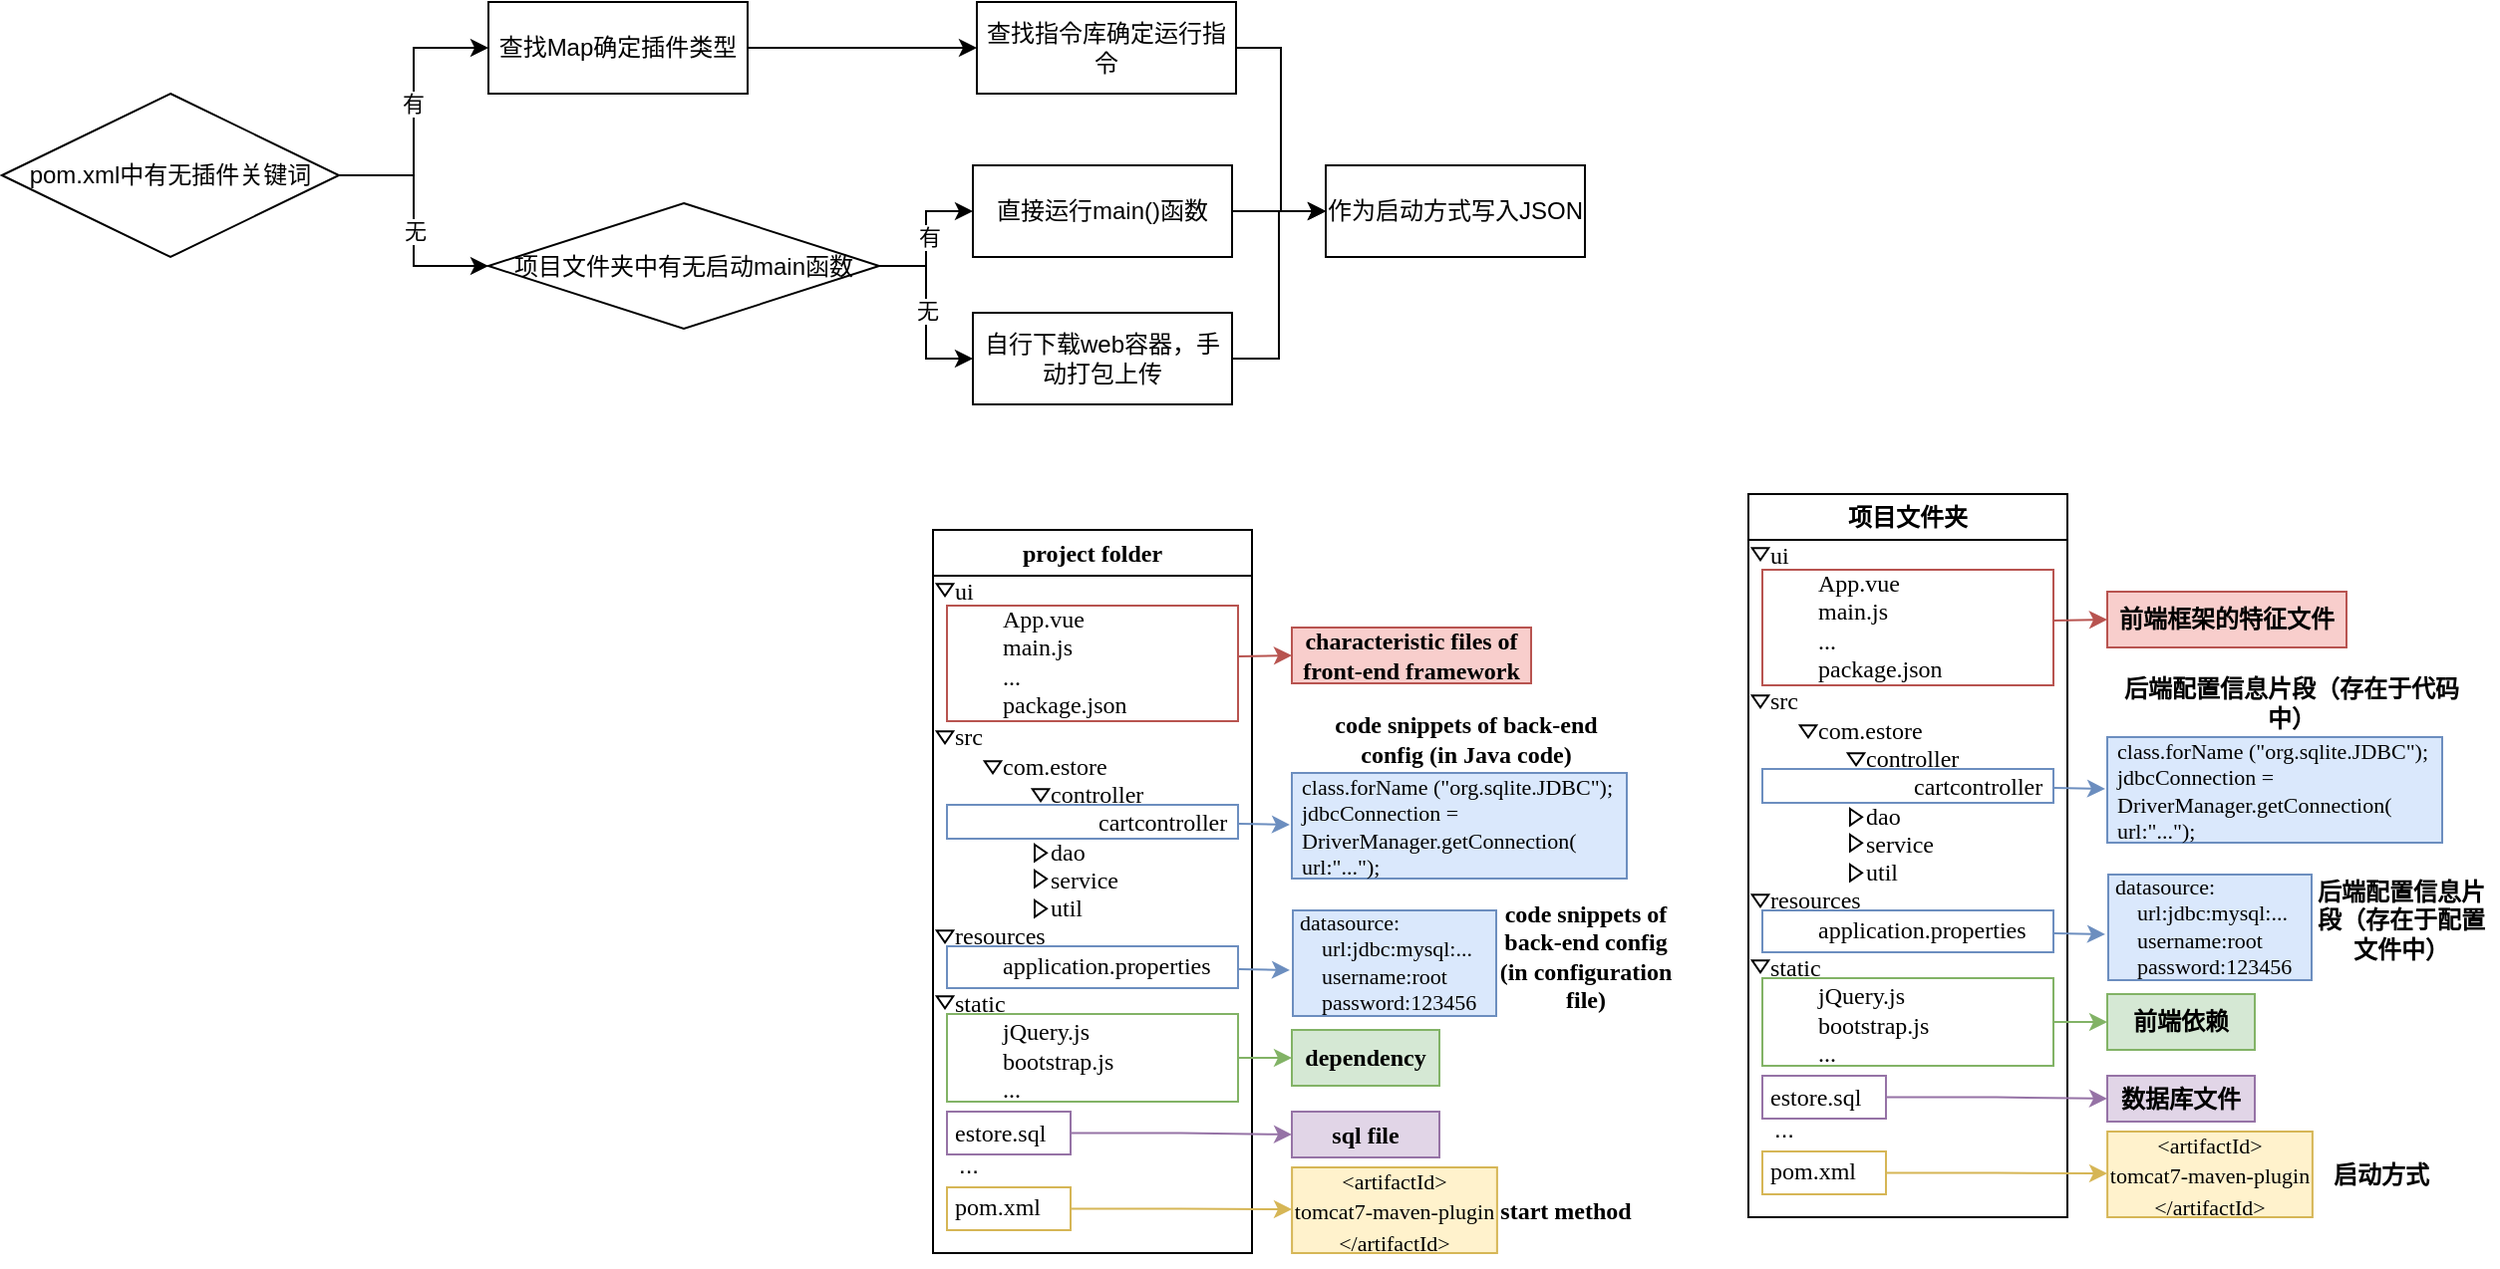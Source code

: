 <mxfile version="26.1.0">
  <diagram name="第 1 页" id="ws-1xwIyOariTcWcIGrg">
    <mxGraphModel dx="946" dy="601" grid="0" gridSize="10" guides="1" tooltips="1" connect="1" arrows="1" fold="1" page="1" pageScale="1" pageWidth="1169" pageHeight="827" math="0" shadow="0">
      <root>
        <mxCell id="0" />
        <mxCell id="1" parent="0" />
        <mxCell id="hwFdZeZFJDHMBbYX0UYp-23" value="project folder" style="swimlane;whiteSpace=wrap;html=1;fontFamily=Times New Roman;movable=1;resizable=1;rotatable=1;deletable=1;editable=1;locked=0;connectable=1;" parent="1" vertex="1">
          <mxGeometry x="535" y="367" width="160" height="363" as="geometry">
            <mxRectangle x="363" y="243" width="100" height="26" as="alternateBounds" />
          </mxGeometry>
        </mxCell>
        <mxCell id="hwFdZeZFJDHMBbYX0UYp-46" value="" style="rounded=0;whiteSpace=wrap;html=1;fillColor=none;fontFamily=Times New Roman;strokeColor=#9673a6;" parent="hwFdZeZFJDHMBbYX0UYp-23" vertex="1">
          <mxGeometry x="7" y="292" width="62" height="21.5" as="geometry" />
        </mxCell>
        <mxCell id="hwFdZeZFJDHMBbYX0UYp-62" value="" style="rounded=0;whiteSpace=wrap;html=1;fillColor=none;fontFamily=Times New Roman;strokeColor=#82b366;" parent="hwFdZeZFJDHMBbYX0UYp-23" vertex="1">
          <mxGeometry x="7" y="243" width="146" height="44" as="geometry" />
        </mxCell>
        <mxCell id="hwFdZeZFJDHMBbYX0UYp-44" value="&lt;div&gt;&lt;br&gt;&lt;/div&gt;&lt;div&gt;&lt;br&gt;&lt;/div&gt;" style="rounded=0;whiteSpace=wrap;html=1;fillColor=none;fontFamily=Times New Roman;strokeColor=#b85450;" parent="hwFdZeZFJDHMBbYX0UYp-23" vertex="1">
          <mxGeometry x="7" y="38" width="146" height="58" as="geometry" />
        </mxCell>
        <mxCell id="hwFdZeZFJDHMBbYX0UYp-36" value="estore.sql" style="text;html=1;align=left;verticalAlign=middle;whiteSpace=wrap;rounded=0;fontFamily=Times New Roman;" parent="hwFdZeZFJDHMBbYX0UYp-23" vertex="1">
          <mxGeometry x="9" y="287.75" width="60" height="30" as="geometry" />
        </mxCell>
        <mxCell id="hwFdZeZFJDHMBbYX0UYp-26" value="resources&lt;div&gt;&lt;span style=&quot;white-space: pre;&quot;&gt;&#x9;&lt;/span&gt;&lt;span style=&quot;background-color: initial;&quot;&gt;application.properties&lt;/span&gt;&lt;br&gt;&lt;/div&gt;" style="text;html=1;align=left;verticalAlign=middle;whiteSpace=wrap;rounded=0;fontFamily=Times New Roman;" parent="hwFdZeZFJDHMBbYX0UYp-23" vertex="1">
          <mxGeometry x="9" y="196" width="144" height="30" as="geometry" />
        </mxCell>
        <mxCell id="hwFdZeZFJDHMBbYX0UYp-27" value="&lt;div&gt;ui&lt;/div&gt;&lt;span style=&quot;white-space: pre;&quot;&gt;&#x9;&lt;/span&gt;App.vue&lt;div&gt;&lt;span style=&quot;white-space: pre;&quot;&gt;&#x9;&lt;/span&gt;main.js&lt;/div&gt;&lt;div&gt;&lt;span style=&quot;white-space: pre;&quot;&gt;&#x9;&lt;/span&gt;...&lt;/div&gt;&lt;div&gt;&lt;span style=&quot;white-space: pre;&quot;&gt;&#x9;&lt;/span&gt;package.json&lt;/div&gt;" style="text;html=1;align=left;verticalAlign=middle;whiteSpace=wrap;rounded=0;fontFamily=Times New Roman;" parent="hwFdZeZFJDHMBbYX0UYp-23" vertex="1">
          <mxGeometry x="9" y="44" width="60" height="30" as="geometry" />
        </mxCell>
        <mxCell id="hwFdZeZFJDHMBbYX0UYp-30" value="&lt;div&gt;src&lt;/div&gt;&lt;span style=&quot;white-space: pre;&quot;&gt;&#x9;&lt;/span&gt;com.estore&lt;div&gt;&lt;span style=&quot;white-space: pre;&quot;&gt;&#x9;&lt;span style=&quot;white-space: pre;&quot;&gt;&#x9;&lt;/span&gt;&lt;/span&gt;&lt;span style=&quot;background-color: initial;&quot;&gt;controller&lt;/span&gt;&lt;/div&gt;&lt;div&gt;&lt;span style=&quot;background-color: initial;&quot;&gt;&lt;span style=&quot;white-space: pre;&quot;&gt;&#x9;&lt;/span&gt;&lt;span style=&quot;white-space: pre;&quot;&gt;&#x9;&lt;/span&gt;&lt;span style=&quot;white-space: pre;&quot;&gt;&#x9;&lt;/span&gt;cartcontroller&lt;br&gt;&lt;/span&gt;&lt;/div&gt;&lt;div&gt;&lt;span style=&quot;white-space: pre;&quot;&gt;&#x9;&lt;span style=&quot;white-space: pre;&quot;&gt;&#x9;&lt;/span&gt;&lt;/span&gt;dao&lt;/div&gt;&lt;div&gt;&lt;span style=&quot;white-space: pre;&quot;&gt;&#x9;&lt;span style=&quot;white-space: pre;&quot;&gt;&#x9;&lt;/span&gt;&lt;/span&gt;service&lt;/div&gt;&lt;div&gt;&lt;span style=&quot;white-space: pre;&quot;&gt;&#x9;&lt;span style=&quot;white-space: pre;&quot;&gt;&#x9;&lt;/span&gt;&lt;/span&gt;util&lt;/div&gt;" style="text;html=1;align=left;verticalAlign=middle;whiteSpace=wrap;rounded=0;fontFamily=Times New Roman;" parent="hwFdZeZFJDHMBbYX0UYp-23" vertex="1">
          <mxGeometry x="9" y="132" width="60" height="30" as="geometry" />
        </mxCell>
        <mxCell id="hwFdZeZFJDHMBbYX0UYp-33" value="static&lt;div&gt;&lt;span style=&quot;white-space: pre;&quot;&gt;&#x9;&lt;/span&gt;&lt;span style=&quot;background-color: initial;&quot;&gt;jQuery.js&lt;/span&gt;&lt;br&gt;&lt;/div&gt;&lt;div&gt;&lt;span style=&quot;white-space: pre;&quot;&gt;&#x9;&lt;/span&gt;bootstrap.js&lt;/div&gt;&lt;div&gt;&lt;span style=&quot;white-space: pre;&quot;&gt;&#x9;&lt;/span&gt;...&lt;br&gt;&lt;/div&gt;" style="text;html=1;align=left;verticalAlign=middle;whiteSpace=wrap;rounded=0;fontFamily=Times New Roman;" parent="hwFdZeZFJDHMBbYX0UYp-23" vertex="1">
          <mxGeometry x="9" y="244" width="60" height="30" as="geometry" />
        </mxCell>
        <mxCell id="hwFdZeZFJDHMBbYX0UYp-65" value="" style="rounded=0;whiteSpace=wrap;html=1;fillColor=none;fontFamily=Times New Roman;strokeColor=#6c8ebf;" parent="hwFdZeZFJDHMBbYX0UYp-23" vertex="1">
          <mxGeometry x="7" y="209" width="146" height="21" as="geometry" />
        </mxCell>
        <mxCell id="hwFdZeZFJDHMBbYX0UYp-98" value="&lt;div&gt;&lt;br&gt;&lt;/div&gt;&lt;div&gt;&lt;br&gt;&lt;/div&gt;" style="rounded=0;whiteSpace=wrap;html=1;fillColor=none;fontFamily=Times New Roman;strokeColor=#6c8ebf;" parent="hwFdZeZFJDHMBbYX0UYp-23" vertex="1">
          <mxGeometry x="7" y="138" width="146" height="17" as="geometry" />
        </mxCell>
        <mxCell id="hwFdZeZFJDHMBbYX0UYp-106" value="" style="group" parent="hwFdZeZFJDHMBbYX0UYp-23" vertex="1" connectable="0">
          <mxGeometry x="7" y="325" width="62" height="30" as="geometry" />
        </mxCell>
        <mxCell id="hwFdZeZFJDHMBbYX0UYp-47" value="" style="rounded=0;whiteSpace=wrap;html=1;fillColor=none;fontFamily=Times New Roman;strokeColor=#d6b656;" parent="hwFdZeZFJDHMBbYX0UYp-106" vertex="1">
          <mxGeometry y="5" width="62" height="21.5" as="geometry" />
        </mxCell>
        <mxCell id="hwFdZeZFJDHMBbYX0UYp-32" value="pom.xml" style="text;html=1;align=left;verticalAlign=middle;whiteSpace=wrap;rounded=0;fontFamily=Times New Roman;" parent="hwFdZeZFJDHMBbYX0UYp-106" vertex="1">
          <mxGeometry x="2" width="60" height="30" as="geometry" />
        </mxCell>
        <mxCell id="hwFdZeZFJDHMBbYX0UYp-108" value="..." style="text;html=1;align=left;verticalAlign=middle;whiteSpace=wrap;rounded=0;" parent="hwFdZeZFJDHMBbYX0UYp-106" vertex="1">
          <mxGeometry x="4" y="-15" width="40" height="17" as="geometry" />
        </mxCell>
        <mxCell id="hwFdZeZFJDHMBbYX0UYp-48" value="" style="verticalLabelPosition=bottom;verticalAlign=top;html=1;shape=mxgraph.basic.acute_triangle;dx=0.5;rotation=-180;fontFamily=Times New Roman;" parent="1" vertex="1">
          <mxGeometry x="536.88" y="394.13" width="8.25" height="6" as="geometry" />
        </mxCell>
        <mxCell id="hwFdZeZFJDHMBbYX0UYp-54" value="" style="verticalLabelPosition=bottom;verticalAlign=top;html=1;shape=mxgraph.basic.acute_triangle;dx=0.5;rotation=-180;fontFamily=Times New Roman;" parent="1" vertex="1">
          <mxGeometry x="536.88" y="468.13" width="8.25" height="6" as="geometry" />
        </mxCell>
        <mxCell id="hwFdZeZFJDHMBbYX0UYp-55" value="" style="verticalLabelPosition=bottom;verticalAlign=top;html=1;shape=mxgraph.basic.acute_triangle;dx=0.5;rotation=-180;fontFamily=Times New Roman;" parent="1" vertex="1">
          <mxGeometry x="560.88" y="483.13" width="8.25" height="6" as="geometry" />
        </mxCell>
        <mxCell id="hwFdZeZFJDHMBbYX0UYp-56" value="" style="verticalLabelPosition=bottom;verticalAlign=top;html=1;shape=mxgraph.basic.acute_triangle;dx=0.5;rotation=-180;fontFamily=Times New Roman;" parent="1" vertex="1">
          <mxGeometry x="584.88" y="497.13" width="8.25" height="6" as="geometry" />
        </mxCell>
        <mxCell id="hwFdZeZFJDHMBbYX0UYp-57" value="" style="verticalLabelPosition=bottom;verticalAlign=top;html=1;shape=mxgraph.basic.acute_triangle;dx=0.5;rotation=90;fontFamily=Times New Roman;" parent="1" vertex="1">
          <mxGeometry x="584.88" y="526.13" width="8.25" height="6" as="geometry" />
        </mxCell>
        <mxCell id="hwFdZeZFJDHMBbYX0UYp-58" value="" style="verticalLabelPosition=bottom;verticalAlign=top;html=1;shape=mxgraph.basic.acute_triangle;dx=0.5;rotation=90;fontFamily=Times New Roman;" parent="1" vertex="1">
          <mxGeometry x="584.88" y="539.13" width="8.25" height="6" as="geometry" />
        </mxCell>
        <mxCell id="hwFdZeZFJDHMBbYX0UYp-59" value="" style="verticalLabelPosition=bottom;verticalAlign=top;html=1;shape=mxgraph.basic.acute_triangle;dx=0.5;rotation=90;fontFamily=Times New Roman;" parent="1" vertex="1">
          <mxGeometry x="584.88" y="554.13" width="8.25" height="6" as="geometry" />
        </mxCell>
        <mxCell id="hwFdZeZFJDHMBbYX0UYp-60" value="" style="verticalLabelPosition=bottom;verticalAlign=top;html=1;shape=mxgraph.basic.acute_triangle;dx=0.5;rotation=-180;fontFamily=Times New Roman;" parent="1" vertex="1">
          <mxGeometry x="536.88" y="568.13" width="8.25" height="6" as="geometry" />
        </mxCell>
        <mxCell id="hwFdZeZFJDHMBbYX0UYp-61" value="" style="verticalLabelPosition=bottom;verticalAlign=top;html=1;shape=mxgraph.basic.acute_triangle;dx=0.5;rotation=-180;fontFamily=Times New Roman;" parent="1" vertex="1">
          <mxGeometry x="536.88" y="601.13" width="8.25" height="6" as="geometry" />
        </mxCell>
        <mxCell id="hwFdZeZFJDHMBbYX0UYp-64" style="edgeStyle=orthogonalEdgeStyle;rounded=0;orthogonalLoop=1;jettySize=auto;html=1;exitX=1;exitY=0.5;exitDx=0;exitDy=0;fontFamily=Times New Roman;fillColor=#fff2cc;strokeColor=#d6b656;" parent="1" source="hwFdZeZFJDHMBbYX0UYp-47" edge="1">
          <mxGeometry relative="1" as="geometry">
            <mxPoint x="715" y="708" as="targetPoint" />
          </mxGeometry>
        </mxCell>
        <mxCell id="hwFdZeZFJDHMBbYX0UYp-73" value="dependency" style="text;html=1;align=center;verticalAlign=middle;whiteSpace=wrap;rounded=0;fontFamily=Times New Roman;fillColor=#d5e8d4;strokeColor=#82b366;fontStyle=1" parent="1" vertex="1">
          <mxGeometry x="715" y="618" width="74" height="28" as="geometry" />
        </mxCell>
        <mxCell id="hwFdZeZFJDHMBbYX0UYp-75" value="sql file" style="text;html=1;align=center;verticalAlign=middle;whiteSpace=wrap;rounded=0;fontFamily=Times New Roman;fillColor=#e1d5e7;strokeColor=#9673a6;fontStyle=1" parent="1" vertex="1">
          <mxGeometry x="715" y="659" width="74" height="23" as="geometry" />
        </mxCell>
        <mxCell id="hwFdZeZFJDHMBbYX0UYp-82" style="edgeStyle=orthogonalEdgeStyle;rounded=0;orthogonalLoop=1;jettySize=auto;html=1;exitX=1;exitY=0.5;exitDx=0;exitDy=0;fontFamily=Times New Roman;fillColor=#e1d5e7;strokeColor=#9673a6;" parent="1" source="hwFdZeZFJDHMBbYX0UYp-46" target="hwFdZeZFJDHMBbYX0UYp-75" edge="1">
          <mxGeometry relative="1" as="geometry" />
        </mxCell>
        <mxCell id="hwFdZeZFJDHMBbYX0UYp-84" style="edgeStyle=orthogonalEdgeStyle;rounded=0;orthogonalLoop=1;jettySize=auto;html=1;exitX=1;exitY=0.5;exitDx=0;exitDy=0;entryX=0;entryY=0.5;entryDx=0;entryDy=0;fontFamily=Times New Roman;fillColor=#d5e8d4;strokeColor=#82b366;" parent="1" source="hwFdZeZFJDHMBbYX0UYp-62" target="hwFdZeZFJDHMBbYX0UYp-73" edge="1">
          <mxGeometry relative="1" as="geometry" />
        </mxCell>
        <mxCell id="hwFdZeZFJDHMBbYX0UYp-88" value="start method" style="text;html=1;align=center;verticalAlign=middle;whiteSpace=wrap;rounded=0;fontFamily=Times New Roman;fontStyle=1" parent="1" vertex="1">
          <mxGeometry x="815" y="698.5" width="75" height="20" as="geometry" />
        </mxCell>
        <mxCell id="hwFdZeZFJDHMBbYX0UYp-89" value="code snippets of back-end config (in Java code)" style="text;html=1;align=center;verticalAlign=middle;whiteSpace=wrap;rounded=0;fontFamily=Times New Roman;fontStyle=1" parent="1" vertex="1">
          <mxGeometry x="720.5" y="469.39" width="162.5" height="4.74" as="geometry" />
        </mxCell>
        <mxCell id="hwFdZeZFJDHMBbYX0UYp-95" value="" style="group" parent="1" vertex="1" connectable="0">
          <mxGeometry x="715" y="489" width="168" height="53" as="geometry" />
        </mxCell>
        <mxCell id="hwFdZeZFJDHMBbYX0UYp-70" value="" style="verticalLabelPosition=bottom;verticalAlign=top;html=1;shape=mxgraph.basic.rect;fillColor2=none;strokeWidth=1;size=20;indent=5;fontFamily=Times New Roman;fillColor=#dae8fc;strokeColor=#6c8ebf;" parent="hwFdZeZFJDHMBbYX0UYp-95" vertex="1">
          <mxGeometry width="168" height="53" as="geometry" />
        </mxCell>
        <mxCell id="hwFdZeZFJDHMBbYX0UYp-87" value="&lt;div style=&quot;font-size: 11px;&quot;&gt;class.forName (&quot;org.sqlite.JDBC&quot;);&lt;/div&gt;&lt;div style=&quot;font-size: 11px;&quot;&gt;jdbcConnection = DriverManager.getConnection( url:&quot;...&quot;);&lt;/div&gt;" style="text;html=1;align=left;verticalAlign=middle;whiteSpace=wrap;rounded=0;fontSize=11;fontFamily=Times New Roman;" parent="hwFdZeZFJDHMBbYX0UYp-95" vertex="1">
          <mxGeometry x="3.467" y="4.59" width="161.074" height="43.82" as="geometry" />
        </mxCell>
        <mxCell id="hwFdZeZFJDHMBbYX0UYp-69" value="characteristic files of front-end framework" style="text;html=1;align=center;verticalAlign=middle;whiteSpace=wrap;rounded=0;fontFamily=Times New Roman;fillColor=#f8cecc;strokeColor=#b85450;fontStyle=1" parent="1" vertex="1">
          <mxGeometry x="715" y="416" width="120" height="28" as="geometry" />
        </mxCell>
        <mxCell id="hwFdZeZFJDHMBbYX0UYp-72" value="" style="endArrow=classic;html=1;rounded=0;fontFamily=Times New Roman;fillColor=#f8cecc;strokeColor=#b85450;entryX=0;entryY=0.5;entryDx=0;entryDy=0;" parent="1" target="hwFdZeZFJDHMBbYX0UYp-69" edge="1">
          <mxGeometry width="50" height="50" relative="1" as="geometry">
            <mxPoint x="687.5" y="430.5" as="sourcePoint" />
            <mxPoint x="713" y="431" as="targetPoint" />
          </mxGeometry>
        </mxCell>
        <mxCell id="hwFdZeZFJDHMBbYX0UYp-97" value="" style="group" parent="1" vertex="1" connectable="0">
          <mxGeometry x="708" y="687" width="117" height="43" as="geometry" />
        </mxCell>
        <mxCell id="hwFdZeZFJDHMBbYX0UYp-67" value="" style="verticalLabelPosition=bottom;verticalAlign=top;html=1;shape=mxgraph.basic.rect;fillColor2=none;strokeWidth=1;size=20;indent=5;fontFamily=Times New Roman;fillColor=#fff2cc;strokeColor=#d6b656;" parent="hwFdZeZFJDHMBbYX0UYp-97" vertex="1">
          <mxGeometry x="7.06" width="102.879" height="43" as="geometry" />
        </mxCell>
        <mxCell id="hwFdZeZFJDHMBbYX0UYp-81" value="&lt;p style=&quot;line-height: 40%; font-size: 11px;&quot; class=&quot;MsoNormal&quot;&gt;&lt;span style=&quot;font-size: 11px;&quot;&gt;&lt;font style=&quot;font-size: 11px;&quot;&gt;&amp;lt;artifactId&amp;gt;&lt;/font&gt;&lt;/span&gt;&lt;/p&gt;&lt;p style=&quot;line-height: 40%; font-size: 11px;&quot; class=&quot;MsoNormal&quot;&gt;&lt;span style=&quot;font-size: 11px;&quot;&gt;&lt;font style=&quot;font-size: 11px;&quot;&gt;tomcat7-maven-plugin&lt;/font&gt;&lt;/span&gt;&lt;/p&gt;&lt;p style=&quot;line-height: 40%; font-size: 11px;&quot; class=&quot;MsoNormal&quot;&gt;&lt;span style=&quot;font-size: 11px;&quot;&gt;&lt;font style=&quot;font-size: 11px;&quot;&gt;&amp;lt;/artifactId&amp;gt;&lt;/font&gt;&lt;/span&gt;&lt;span style=&quot;font-size: 11px;&quot;&gt;&lt;/span&gt;&lt;/p&gt;" style="text;html=1;align=center;verticalAlign=middle;whiteSpace=wrap;rounded=0;fontSize=11;fontFamily=Times New Roman;" parent="hwFdZeZFJDHMBbYX0UYp-97" vertex="1">
          <mxGeometry y="4.665" width="117" height="33.67" as="geometry" />
        </mxCell>
        <mxCell id="hwFdZeZFJDHMBbYX0UYp-101" value="" style="endArrow=classic;html=1;rounded=0;fontFamily=Times New Roman;fillColor=#dae8fc;strokeColor=#6c8ebf;" parent="1" edge="1">
          <mxGeometry width="50" height="50" relative="1" as="geometry">
            <mxPoint x="688.5" y="587.5" as="sourcePoint" />
            <mxPoint x="714" y="588" as="targetPoint" />
          </mxGeometry>
        </mxCell>
        <mxCell id="hwFdZeZFJDHMBbYX0UYp-104" value="" style="endArrow=classic;html=1;rounded=0;fontFamily=Times New Roman;fillColor=#dae8fc;strokeColor=#6c8ebf;" parent="1" edge="1">
          <mxGeometry width="50" height="50" relative="1" as="geometry">
            <mxPoint x="688.5" y="514.5" as="sourcePoint" />
            <mxPoint x="714" y="515" as="targetPoint" />
          </mxGeometry>
        </mxCell>
        <mxCell id="hwFdZeZFJDHMBbYX0UYp-68" value="" style="verticalLabelPosition=bottom;verticalAlign=top;html=1;shape=mxgraph.basic.rect;fillColor2=none;strokeWidth=1;size=20;indent=5;fontFamily=Times New Roman;movable=1;resizable=1;rotatable=1;deletable=1;editable=1;locked=0;connectable=1;fillColor=#dae8fc;strokeColor=#6c8ebf;aspect=fixed;" parent="1" vertex="1">
          <mxGeometry x="715.5" y="558" width="102" height="53" as="geometry" />
        </mxCell>
        <mxCell id="hwFdZeZFJDHMBbYX0UYp-86" value="&lt;div style=&quot;font-size: 11px;&quot;&gt;&lt;font style=&quot;font-size: 11px;&quot;&gt;&amp;nbsp; &amp;nbsp; datasource:&lt;/font&gt;&lt;/div&gt;&lt;div style=&quot;font-size: 11px;&quot;&gt;&lt;font style=&quot;font-size: 11px;&quot;&gt;&amp;nbsp; &amp;nbsp; &amp;nbsp; &amp;nbsp; url:jdbc:mysql:...&lt;/font&gt;&lt;/div&gt;&lt;div style=&quot;font-size: 11px;&quot;&gt;&lt;font style=&quot;font-size: 11px;&quot;&gt;&amp;nbsp; &amp;nbsp; &amp;nbsp; &amp;nbsp; username:root&lt;/font&gt;&lt;/div&gt;&lt;div style=&quot;font-size: 11px;&quot;&gt;&lt;font style=&quot;font-size: 11px;&quot;&gt;&amp;nbsp; &amp;nbsp; &amp;nbsp; &amp;nbsp; password:123456&lt;/font&gt;&lt;/div&gt;" style="text;html=1;align=left;verticalAlign=middle;whiteSpace=wrap;rounded=0;fontFamily=Times New Roman;movable=1;resizable=1;rotatable=1;deletable=1;editable=1;locked=0;connectable=1;" parent="1" vertex="1">
          <mxGeometry x="706" y="543" width="105.5" height="82" as="geometry" />
        </mxCell>
        <mxCell id="hwFdZeZFJDHMBbYX0UYp-91" value="code snippets of back-end config (in configuration file)" style="text;html=1;align=center;verticalAlign=middle;whiteSpace=wrap;rounded=0;fontFamily=Times New Roman;movable=1;resizable=1;rotatable=1;deletable=1;editable=1;locked=0;connectable=1;fontStyle=1" parent="1" vertex="1">
          <mxGeometry x="814" y="574" width="97" height="14.25" as="geometry" />
        </mxCell>
        <mxCell id="bEWX4xVYrB3a_f15bfEh-1" value="项目文件夹" style="swimlane;whiteSpace=wrap;html=1;fontFamily=Times New Roman;movable=1;resizable=1;rotatable=1;deletable=1;editable=1;locked=0;connectable=1;" parent="1" vertex="1">
          <mxGeometry x="944" y="349" width="160" height="363" as="geometry">
            <mxRectangle x="363" y="243" width="100" height="26" as="alternateBounds" />
          </mxGeometry>
        </mxCell>
        <mxCell id="bEWX4xVYrB3a_f15bfEh-2" value="" style="rounded=0;whiteSpace=wrap;html=1;fillColor=none;fontFamily=Times New Roman;strokeColor=#9673a6;" parent="bEWX4xVYrB3a_f15bfEh-1" vertex="1">
          <mxGeometry x="7" y="292" width="62" height="21.5" as="geometry" />
        </mxCell>
        <mxCell id="bEWX4xVYrB3a_f15bfEh-3" value="" style="rounded=0;whiteSpace=wrap;html=1;fillColor=none;fontFamily=Times New Roman;strokeColor=#82b366;" parent="bEWX4xVYrB3a_f15bfEh-1" vertex="1">
          <mxGeometry x="7" y="243" width="146" height="44" as="geometry" />
        </mxCell>
        <mxCell id="bEWX4xVYrB3a_f15bfEh-4" value="&lt;div&gt;&lt;br&gt;&lt;/div&gt;&lt;div&gt;&lt;br&gt;&lt;/div&gt;" style="rounded=0;whiteSpace=wrap;html=1;fillColor=none;fontFamily=Times New Roman;strokeColor=#b85450;" parent="bEWX4xVYrB3a_f15bfEh-1" vertex="1">
          <mxGeometry x="7" y="38" width="146" height="58" as="geometry" />
        </mxCell>
        <mxCell id="bEWX4xVYrB3a_f15bfEh-5" value="estore.sql" style="text;html=1;align=left;verticalAlign=middle;whiteSpace=wrap;rounded=0;fontFamily=Times New Roman;" parent="bEWX4xVYrB3a_f15bfEh-1" vertex="1">
          <mxGeometry x="9" y="287.75" width="60" height="30" as="geometry" />
        </mxCell>
        <mxCell id="bEWX4xVYrB3a_f15bfEh-6" value="resources&lt;div&gt;&lt;span style=&quot;white-space: pre;&quot;&gt;&#x9;&lt;/span&gt;&lt;span style=&quot;background-color: initial;&quot;&gt;application.properties&lt;/span&gt;&lt;br&gt;&lt;/div&gt;" style="text;html=1;align=left;verticalAlign=middle;whiteSpace=wrap;rounded=0;fontFamily=Times New Roman;" parent="bEWX4xVYrB3a_f15bfEh-1" vertex="1">
          <mxGeometry x="9" y="196" width="144" height="30" as="geometry" />
        </mxCell>
        <mxCell id="bEWX4xVYrB3a_f15bfEh-7" value="&lt;div&gt;ui&lt;/div&gt;&lt;span style=&quot;white-space: pre;&quot;&gt;&#x9;&lt;/span&gt;App.vue&lt;div&gt;&lt;span style=&quot;white-space: pre;&quot;&gt;&#x9;&lt;/span&gt;main.js&lt;/div&gt;&lt;div&gt;&lt;span style=&quot;white-space: pre;&quot;&gt;&#x9;&lt;/span&gt;...&lt;/div&gt;&lt;div&gt;&lt;span style=&quot;white-space: pre;&quot;&gt;&#x9;&lt;/span&gt;package.json&lt;/div&gt;" style="text;html=1;align=left;verticalAlign=middle;whiteSpace=wrap;rounded=0;fontFamily=Times New Roman;" parent="bEWX4xVYrB3a_f15bfEh-1" vertex="1">
          <mxGeometry x="9" y="44" width="60" height="30" as="geometry" />
        </mxCell>
        <mxCell id="bEWX4xVYrB3a_f15bfEh-8" value="&lt;div&gt;src&lt;/div&gt;&lt;span style=&quot;white-space: pre;&quot;&gt;&#x9;&lt;/span&gt;com.estore&lt;div&gt;&lt;span style=&quot;white-space: pre;&quot;&gt;&#x9;&lt;span style=&quot;white-space: pre;&quot;&gt;&#x9;&lt;/span&gt;&lt;/span&gt;&lt;span style=&quot;background-color: initial;&quot;&gt;controller&lt;/span&gt;&lt;/div&gt;&lt;div&gt;&lt;span style=&quot;background-color: initial;&quot;&gt;&lt;span style=&quot;white-space: pre;&quot;&gt;&#x9;&lt;/span&gt;&lt;span style=&quot;white-space: pre;&quot;&gt;&#x9;&lt;/span&gt;&lt;span style=&quot;white-space: pre;&quot;&gt;&#x9;&lt;/span&gt;cartcontroller&lt;br&gt;&lt;/span&gt;&lt;/div&gt;&lt;div&gt;&lt;span style=&quot;white-space: pre;&quot;&gt;&#x9;&lt;span style=&quot;white-space: pre;&quot;&gt;&#x9;&lt;/span&gt;&lt;/span&gt;dao&lt;/div&gt;&lt;div&gt;&lt;span style=&quot;white-space: pre;&quot;&gt;&#x9;&lt;span style=&quot;white-space: pre;&quot;&gt;&#x9;&lt;/span&gt;&lt;/span&gt;service&lt;/div&gt;&lt;div&gt;&lt;span style=&quot;white-space: pre;&quot;&gt;&#x9;&lt;span style=&quot;white-space: pre;&quot;&gt;&#x9;&lt;/span&gt;&lt;/span&gt;util&lt;/div&gt;" style="text;html=1;align=left;verticalAlign=middle;whiteSpace=wrap;rounded=0;fontFamily=Times New Roman;" parent="bEWX4xVYrB3a_f15bfEh-1" vertex="1">
          <mxGeometry x="9" y="132" width="60" height="30" as="geometry" />
        </mxCell>
        <mxCell id="bEWX4xVYrB3a_f15bfEh-9" value="static&lt;div&gt;&lt;span style=&quot;white-space: pre;&quot;&gt;&#x9;&lt;/span&gt;&lt;span style=&quot;background-color: initial;&quot;&gt;jQuery.js&lt;/span&gt;&lt;br&gt;&lt;/div&gt;&lt;div&gt;&lt;span style=&quot;white-space: pre;&quot;&gt;&#x9;&lt;/span&gt;bootstrap.js&lt;/div&gt;&lt;div&gt;&lt;span style=&quot;white-space: pre;&quot;&gt;&#x9;&lt;/span&gt;...&lt;br&gt;&lt;/div&gt;" style="text;html=1;align=left;verticalAlign=middle;whiteSpace=wrap;rounded=0;fontFamily=Times New Roman;" parent="bEWX4xVYrB3a_f15bfEh-1" vertex="1">
          <mxGeometry x="9" y="244" width="60" height="30" as="geometry" />
        </mxCell>
        <mxCell id="bEWX4xVYrB3a_f15bfEh-10" value="" style="rounded=0;whiteSpace=wrap;html=1;fillColor=none;fontFamily=Times New Roman;strokeColor=#6c8ebf;" parent="bEWX4xVYrB3a_f15bfEh-1" vertex="1">
          <mxGeometry x="7" y="209" width="146" height="21" as="geometry" />
        </mxCell>
        <mxCell id="bEWX4xVYrB3a_f15bfEh-11" value="&lt;div&gt;&lt;br&gt;&lt;/div&gt;&lt;div&gt;&lt;br&gt;&lt;/div&gt;" style="rounded=0;whiteSpace=wrap;html=1;fillColor=none;fontFamily=Times New Roman;strokeColor=#6c8ebf;" parent="bEWX4xVYrB3a_f15bfEh-1" vertex="1">
          <mxGeometry x="7" y="138" width="146" height="17" as="geometry" />
        </mxCell>
        <mxCell id="bEWX4xVYrB3a_f15bfEh-12" value="" style="group" parent="bEWX4xVYrB3a_f15bfEh-1" vertex="1" connectable="0">
          <mxGeometry x="7" y="325" width="62" height="30" as="geometry" />
        </mxCell>
        <mxCell id="bEWX4xVYrB3a_f15bfEh-13" value="" style="rounded=0;whiteSpace=wrap;html=1;fillColor=none;fontFamily=Times New Roman;strokeColor=#d6b656;" parent="bEWX4xVYrB3a_f15bfEh-12" vertex="1">
          <mxGeometry y="5" width="62" height="21.5" as="geometry" />
        </mxCell>
        <mxCell id="bEWX4xVYrB3a_f15bfEh-14" value="pom.xml" style="text;html=1;align=left;verticalAlign=middle;whiteSpace=wrap;rounded=0;fontFamily=Times New Roman;" parent="bEWX4xVYrB3a_f15bfEh-12" vertex="1">
          <mxGeometry x="2" width="60" height="30" as="geometry" />
        </mxCell>
        <mxCell id="bEWX4xVYrB3a_f15bfEh-15" value="..." style="text;html=1;align=left;verticalAlign=middle;whiteSpace=wrap;rounded=0;" parent="bEWX4xVYrB3a_f15bfEh-12" vertex="1">
          <mxGeometry x="4" y="-15" width="40" height="17" as="geometry" />
        </mxCell>
        <mxCell id="bEWX4xVYrB3a_f15bfEh-16" value="" style="verticalLabelPosition=bottom;verticalAlign=top;html=1;shape=mxgraph.basic.acute_triangle;dx=0.5;rotation=-180;fontFamily=Times New Roman;" parent="1" vertex="1">
          <mxGeometry x="945.88" y="376.13" width="8.25" height="6" as="geometry" />
        </mxCell>
        <mxCell id="bEWX4xVYrB3a_f15bfEh-17" value="" style="verticalLabelPosition=bottom;verticalAlign=top;html=1;shape=mxgraph.basic.acute_triangle;dx=0.5;rotation=-180;fontFamily=Times New Roman;" parent="1" vertex="1">
          <mxGeometry x="945.88" y="450.13" width="8.25" height="6" as="geometry" />
        </mxCell>
        <mxCell id="bEWX4xVYrB3a_f15bfEh-18" value="" style="verticalLabelPosition=bottom;verticalAlign=top;html=1;shape=mxgraph.basic.acute_triangle;dx=0.5;rotation=-180;fontFamily=Times New Roman;" parent="1" vertex="1">
          <mxGeometry x="969.88" y="465.13" width="8.25" height="6" as="geometry" />
        </mxCell>
        <mxCell id="bEWX4xVYrB3a_f15bfEh-19" value="" style="verticalLabelPosition=bottom;verticalAlign=top;html=1;shape=mxgraph.basic.acute_triangle;dx=0.5;rotation=-180;fontFamily=Times New Roman;" parent="1" vertex="1">
          <mxGeometry x="993.88" y="479.13" width="8.25" height="6" as="geometry" />
        </mxCell>
        <mxCell id="bEWX4xVYrB3a_f15bfEh-20" value="" style="verticalLabelPosition=bottom;verticalAlign=top;html=1;shape=mxgraph.basic.acute_triangle;dx=0.5;rotation=90;fontFamily=Times New Roman;" parent="1" vertex="1">
          <mxGeometry x="993.88" y="508.13" width="8.25" height="6" as="geometry" />
        </mxCell>
        <mxCell id="bEWX4xVYrB3a_f15bfEh-21" value="" style="verticalLabelPosition=bottom;verticalAlign=top;html=1;shape=mxgraph.basic.acute_triangle;dx=0.5;rotation=90;fontFamily=Times New Roman;" parent="1" vertex="1">
          <mxGeometry x="993.88" y="521.13" width="8.25" height="6" as="geometry" />
        </mxCell>
        <mxCell id="bEWX4xVYrB3a_f15bfEh-22" value="" style="verticalLabelPosition=bottom;verticalAlign=top;html=1;shape=mxgraph.basic.acute_triangle;dx=0.5;rotation=90;fontFamily=Times New Roman;" parent="1" vertex="1">
          <mxGeometry x="993.88" y="536.13" width="8.25" height="6" as="geometry" />
        </mxCell>
        <mxCell id="bEWX4xVYrB3a_f15bfEh-23" value="" style="verticalLabelPosition=bottom;verticalAlign=top;html=1;shape=mxgraph.basic.acute_triangle;dx=0.5;rotation=-180;fontFamily=Times New Roman;" parent="1" vertex="1">
          <mxGeometry x="945.88" y="550.13" width="8.25" height="6" as="geometry" />
        </mxCell>
        <mxCell id="bEWX4xVYrB3a_f15bfEh-24" value="" style="verticalLabelPosition=bottom;verticalAlign=top;html=1;shape=mxgraph.basic.acute_triangle;dx=0.5;rotation=-180;fontFamily=Times New Roman;" parent="1" vertex="1">
          <mxGeometry x="945.88" y="583.13" width="8.25" height="6" as="geometry" />
        </mxCell>
        <mxCell id="bEWX4xVYrB3a_f15bfEh-25" style="edgeStyle=orthogonalEdgeStyle;rounded=0;orthogonalLoop=1;jettySize=auto;html=1;exitX=1;exitY=0.5;exitDx=0;exitDy=0;fontFamily=Times New Roman;fillColor=#fff2cc;strokeColor=#d6b656;" parent="1" source="bEWX4xVYrB3a_f15bfEh-13" edge="1">
          <mxGeometry relative="1" as="geometry">
            <mxPoint x="1124" y="690" as="targetPoint" />
          </mxGeometry>
        </mxCell>
        <mxCell id="bEWX4xVYrB3a_f15bfEh-26" value="前端依赖" style="text;html=1;align=center;verticalAlign=middle;whiteSpace=wrap;rounded=0;fontFamily=Times New Roman;fillColor=#d5e8d4;strokeColor=#82b366;fontStyle=1" parent="1" vertex="1">
          <mxGeometry x="1124" y="600" width="74" height="28" as="geometry" />
        </mxCell>
        <mxCell id="bEWX4xVYrB3a_f15bfEh-27" value="数据库文件" style="text;html=1;align=center;verticalAlign=middle;whiteSpace=wrap;rounded=0;fontFamily=Times New Roman;fillColor=#e1d5e7;strokeColor=#9673a6;fontStyle=1" parent="1" vertex="1">
          <mxGeometry x="1124" y="641" width="74" height="23" as="geometry" />
        </mxCell>
        <mxCell id="bEWX4xVYrB3a_f15bfEh-28" style="edgeStyle=orthogonalEdgeStyle;rounded=0;orthogonalLoop=1;jettySize=auto;html=1;exitX=1;exitY=0.5;exitDx=0;exitDy=0;fontFamily=Times New Roman;fillColor=#e1d5e7;strokeColor=#9673a6;" parent="1" source="bEWX4xVYrB3a_f15bfEh-2" target="bEWX4xVYrB3a_f15bfEh-27" edge="1">
          <mxGeometry relative="1" as="geometry" />
        </mxCell>
        <mxCell id="bEWX4xVYrB3a_f15bfEh-29" style="edgeStyle=orthogonalEdgeStyle;rounded=0;orthogonalLoop=1;jettySize=auto;html=1;exitX=1;exitY=0.5;exitDx=0;exitDy=0;entryX=0;entryY=0.5;entryDx=0;entryDy=0;fontFamily=Times New Roman;fillColor=#d5e8d4;strokeColor=#82b366;" parent="1" source="bEWX4xVYrB3a_f15bfEh-3" target="bEWX4xVYrB3a_f15bfEh-26" edge="1">
          <mxGeometry relative="1" as="geometry" />
        </mxCell>
        <mxCell id="bEWX4xVYrB3a_f15bfEh-30" value="启动方式" style="text;html=1;align=center;verticalAlign=middle;whiteSpace=wrap;rounded=0;fontFamily=Times New Roman;fontStyle=1" parent="1" vertex="1">
          <mxGeometry x="1224" y="680.5" width="75" height="20" as="geometry" />
        </mxCell>
        <mxCell id="bEWX4xVYrB3a_f15bfEh-31" value="后端配置信息片段（存在于代码中）" style="text;html=1;align=center;verticalAlign=middle;whiteSpace=wrap;rounded=0;fontFamily=Times New Roman;fontStyle=1" parent="1" vertex="1">
          <mxGeometry x="1129.5" y="451.39" width="172.5" height="4.74" as="geometry" />
        </mxCell>
        <mxCell id="bEWX4xVYrB3a_f15bfEh-32" value="" style="group" parent="1" vertex="1" connectable="0">
          <mxGeometry x="1124" y="471" width="168" height="53" as="geometry" />
        </mxCell>
        <mxCell id="bEWX4xVYrB3a_f15bfEh-33" value="" style="verticalLabelPosition=bottom;verticalAlign=top;html=1;shape=mxgraph.basic.rect;fillColor2=none;strokeWidth=1;size=20;indent=5;fontFamily=Times New Roman;fillColor=#dae8fc;strokeColor=#6c8ebf;" parent="bEWX4xVYrB3a_f15bfEh-32" vertex="1">
          <mxGeometry width="168" height="53" as="geometry" />
        </mxCell>
        <mxCell id="bEWX4xVYrB3a_f15bfEh-34" value="&lt;div style=&quot;font-size: 11px;&quot;&gt;class.forName (&quot;org.sqlite.JDBC&quot;);&lt;/div&gt;&lt;div style=&quot;font-size: 11px;&quot;&gt;jdbcConnection = DriverManager.getConnection( url:&quot;...&quot;);&lt;/div&gt;" style="text;html=1;align=left;verticalAlign=middle;whiteSpace=wrap;rounded=0;fontSize=11;fontFamily=Times New Roman;" parent="bEWX4xVYrB3a_f15bfEh-32" vertex="1">
          <mxGeometry x="3.467" y="4.59" width="161.074" height="43.82" as="geometry" />
        </mxCell>
        <mxCell id="bEWX4xVYrB3a_f15bfEh-35" value="前端框架的特征文件" style="text;html=1;align=center;verticalAlign=middle;whiteSpace=wrap;rounded=0;fontFamily=Times New Roman;fillColor=#f8cecc;strokeColor=#b85450;fontStyle=1" parent="1" vertex="1">
          <mxGeometry x="1124" y="398" width="120" height="28" as="geometry" />
        </mxCell>
        <mxCell id="bEWX4xVYrB3a_f15bfEh-36" value="" style="endArrow=classic;html=1;rounded=0;fontFamily=Times New Roman;fillColor=#f8cecc;strokeColor=#b85450;entryX=0;entryY=0.5;entryDx=0;entryDy=0;" parent="1" target="bEWX4xVYrB3a_f15bfEh-35" edge="1">
          <mxGeometry width="50" height="50" relative="1" as="geometry">
            <mxPoint x="1096.5" y="412.5" as="sourcePoint" />
            <mxPoint x="1122" y="413" as="targetPoint" />
          </mxGeometry>
        </mxCell>
        <mxCell id="bEWX4xVYrB3a_f15bfEh-37" value="" style="group" parent="1" vertex="1" connectable="0">
          <mxGeometry x="1117" y="669" width="117" height="43" as="geometry" />
        </mxCell>
        <mxCell id="bEWX4xVYrB3a_f15bfEh-38" value="" style="verticalLabelPosition=bottom;verticalAlign=top;html=1;shape=mxgraph.basic.rect;fillColor2=none;strokeWidth=1;size=20;indent=5;fontFamily=Times New Roman;fillColor=#fff2cc;strokeColor=#d6b656;" parent="bEWX4xVYrB3a_f15bfEh-37" vertex="1">
          <mxGeometry x="7.06" width="102.879" height="43" as="geometry" />
        </mxCell>
        <mxCell id="bEWX4xVYrB3a_f15bfEh-39" value="&lt;p style=&quot;line-height: 40%; font-size: 11px;&quot; class=&quot;MsoNormal&quot;&gt;&lt;span style=&quot;font-size: 11px;&quot;&gt;&lt;font style=&quot;font-size: 11px;&quot;&gt;&amp;lt;artifactId&amp;gt;&lt;/font&gt;&lt;/span&gt;&lt;/p&gt;&lt;p style=&quot;line-height: 40%; font-size: 11px;&quot; class=&quot;MsoNormal&quot;&gt;&lt;span style=&quot;font-size: 11px;&quot;&gt;&lt;font style=&quot;font-size: 11px;&quot;&gt;tomcat7-maven-plugin&lt;/font&gt;&lt;/span&gt;&lt;/p&gt;&lt;p style=&quot;line-height: 40%; font-size: 11px;&quot; class=&quot;MsoNormal&quot;&gt;&lt;span style=&quot;font-size: 11px;&quot;&gt;&lt;font style=&quot;font-size: 11px;&quot;&gt;&amp;lt;/artifactId&amp;gt;&lt;/font&gt;&lt;/span&gt;&lt;span style=&quot;font-size: 11px;&quot;&gt;&lt;/span&gt;&lt;/p&gt;" style="text;html=1;align=center;verticalAlign=middle;whiteSpace=wrap;rounded=0;fontSize=11;fontFamily=Times New Roman;" parent="bEWX4xVYrB3a_f15bfEh-37" vertex="1">
          <mxGeometry y="4.665" width="117" height="33.67" as="geometry" />
        </mxCell>
        <mxCell id="bEWX4xVYrB3a_f15bfEh-40" value="" style="endArrow=classic;html=1;rounded=0;fontFamily=Times New Roman;fillColor=#dae8fc;strokeColor=#6c8ebf;" parent="1" edge="1">
          <mxGeometry width="50" height="50" relative="1" as="geometry">
            <mxPoint x="1097.5" y="569.5" as="sourcePoint" />
            <mxPoint x="1123" y="570" as="targetPoint" />
          </mxGeometry>
        </mxCell>
        <mxCell id="bEWX4xVYrB3a_f15bfEh-41" value="" style="endArrow=classic;html=1;rounded=0;fontFamily=Times New Roman;fillColor=#dae8fc;strokeColor=#6c8ebf;" parent="1" edge="1">
          <mxGeometry width="50" height="50" relative="1" as="geometry">
            <mxPoint x="1097.5" y="496.5" as="sourcePoint" />
            <mxPoint x="1123" y="497" as="targetPoint" />
          </mxGeometry>
        </mxCell>
        <mxCell id="bEWX4xVYrB3a_f15bfEh-42" value="" style="verticalLabelPosition=bottom;verticalAlign=top;html=1;shape=mxgraph.basic.rect;fillColor2=none;strokeWidth=1;size=20;indent=5;fontFamily=Times New Roman;movable=1;resizable=1;rotatable=1;deletable=1;editable=1;locked=0;connectable=1;fillColor=#dae8fc;strokeColor=#6c8ebf;aspect=fixed;" parent="1" vertex="1">
          <mxGeometry x="1124.5" y="540" width="102" height="53" as="geometry" />
        </mxCell>
        <mxCell id="bEWX4xVYrB3a_f15bfEh-43" value="&lt;div style=&quot;font-size: 11px;&quot;&gt;&lt;font style=&quot;font-size: 11px;&quot;&gt;&amp;nbsp; &amp;nbsp; datasource:&lt;/font&gt;&lt;/div&gt;&lt;div style=&quot;font-size: 11px;&quot;&gt;&lt;font style=&quot;font-size: 11px;&quot;&gt;&amp;nbsp; &amp;nbsp; &amp;nbsp; &amp;nbsp; url:jdbc:mysql:...&lt;/font&gt;&lt;/div&gt;&lt;div style=&quot;font-size: 11px;&quot;&gt;&lt;font style=&quot;font-size: 11px;&quot;&gt;&amp;nbsp; &amp;nbsp; &amp;nbsp; &amp;nbsp; username:root&lt;/font&gt;&lt;/div&gt;&lt;div style=&quot;font-size: 11px;&quot;&gt;&lt;font style=&quot;font-size: 11px;&quot;&gt;&amp;nbsp; &amp;nbsp; &amp;nbsp; &amp;nbsp; password:123456&lt;/font&gt;&lt;/div&gt;" style="text;html=1;align=left;verticalAlign=middle;whiteSpace=wrap;rounded=0;fontFamily=Times New Roman;movable=1;resizable=1;rotatable=1;deletable=1;editable=1;locked=0;connectable=1;" parent="1" vertex="1">
          <mxGeometry x="1115" y="525" width="105.5" height="82" as="geometry" />
        </mxCell>
        <mxCell id="bEWX4xVYrB3a_f15bfEh-44" value="后端配置信息片段（存在于配置文件中）" style="text;html=1;align=center;verticalAlign=middle;whiteSpace=wrap;rounded=0;fontFamily=Times New Roman;movable=1;resizable=1;rotatable=1;deletable=1;editable=1;locked=0;connectable=1;fontStyle=1" parent="1" vertex="1">
          <mxGeometry x="1223" y="556" width="97" height="14.25" as="geometry" />
        </mxCell>
        <mxCell id="HGt_lLEHRfFd8AWoabm2-7" style="edgeStyle=orthogonalEdgeStyle;rounded=0;orthogonalLoop=1;jettySize=auto;html=1;exitX=1;exitY=0.5;exitDx=0;exitDy=0;entryX=0;entryY=0.5;entryDx=0;entryDy=0;" parent="1" source="HGt_lLEHRfFd8AWoabm2-1" target="HGt_lLEHRfFd8AWoabm2-2" edge="1">
          <mxGeometry relative="1" as="geometry" />
        </mxCell>
        <mxCell id="HGt_lLEHRfFd8AWoabm2-9" value="有" style="edgeLabel;html=1;align=center;verticalAlign=middle;resizable=0;points=[];" parent="HGt_lLEHRfFd8AWoabm2-7" vertex="1" connectable="0">
          <mxGeometry x="0.056" y="2" relative="1" as="geometry">
            <mxPoint x="1" as="offset" />
          </mxGeometry>
        </mxCell>
        <mxCell id="HGt_lLEHRfFd8AWoabm2-8" style="edgeStyle=orthogonalEdgeStyle;rounded=0;orthogonalLoop=1;jettySize=auto;html=1;exitX=1;exitY=0.5;exitDx=0;exitDy=0;entryX=0;entryY=0.5;entryDx=0;entryDy=0;" parent="1" source="HGt_lLEHRfFd8AWoabm2-1" target="HGt_lLEHRfFd8AWoabm2-5" edge="1">
          <mxGeometry relative="1" as="geometry" />
        </mxCell>
        <mxCell id="HGt_lLEHRfFd8AWoabm2-10" value="无" style="edgeLabel;html=1;align=center;verticalAlign=middle;resizable=0;points=[];" parent="HGt_lLEHRfFd8AWoabm2-8" vertex="1" connectable="0">
          <mxGeometry x="0.059" relative="1" as="geometry">
            <mxPoint y="1" as="offset" />
          </mxGeometry>
        </mxCell>
        <mxCell id="HGt_lLEHRfFd8AWoabm2-1" value="pom.xml中有无插件关键词" style="rhombus;whiteSpace=wrap;html=1;" parent="1" vertex="1">
          <mxGeometry x="68" y="148" width="169" height="82" as="geometry" />
        </mxCell>
        <mxCell id="HGt_lLEHRfFd8AWoabm2-15" style="edgeStyle=orthogonalEdgeStyle;rounded=0;orthogonalLoop=1;jettySize=auto;html=1;exitX=1;exitY=0.5;exitDx=0;exitDy=0;" parent="1" source="HGt_lLEHRfFd8AWoabm2-2" target="HGt_lLEHRfFd8AWoabm2-3" edge="1">
          <mxGeometry relative="1" as="geometry" />
        </mxCell>
        <mxCell id="HGt_lLEHRfFd8AWoabm2-2" value="查找Map确定插件类型" style="rounded=0;whiteSpace=wrap;html=1;" parent="1" vertex="1">
          <mxGeometry x="312" y="102" width="130" height="46" as="geometry" />
        </mxCell>
        <mxCell id="HGt_lLEHRfFd8AWoabm2-17" style="edgeStyle=orthogonalEdgeStyle;rounded=0;orthogonalLoop=1;jettySize=auto;html=1;exitX=1;exitY=0.5;exitDx=0;exitDy=0;entryX=0;entryY=0.5;entryDx=0;entryDy=0;" parent="1" source="HGt_lLEHRfFd8AWoabm2-3" target="HGt_lLEHRfFd8AWoabm2-16" edge="1">
          <mxGeometry relative="1" as="geometry" />
        </mxCell>
        <mxCell id="HGt_lLEHRfFd8AWoabm2-3" value="查找指令库确定运行指令" style="rounded=0;whiteSpace=wrap;html=1;" parent="1" vertex="1">
          <mxGeometry x="557" y="102" width="130" height="46" as="geometry" />
        </mxCell>
        <mxCell id="HGt_lLEHRfFd8AWoabm2-22" style="edgeStyle=orthogonalEdgeStyle;rounded=0;orthogonalLoop=1;jettySize=auto;html=1;exitX=1;exitY=0.5;exitDx=0;exitDy=0;entryX=0;entryY=0.5;entryDx=0;entryDy=0;" parent="1" source="HGt_lLEHRfFd8AWoabm2-4" target="HGt_lLEHRfFd8AWoabm2-16" edge="1">
          <mxGeometry relative="1" as="geometry">
            <mxPoint x="726" y="241.5" as="targetPoint" />
          </mxGeometry>
        </mxCell>
        <mxCell id="HGt_lLEHRfFd8AWoabm2-4" value="自行下载web容器，手动打包上传" style="rounded=0;whiteSpace=wrap;html=1;" parent="1" vertex="1">
          <mxGeometry x="555" y="258" width="130" height="46" as="geometry" />
        </mxCell>
        <mxCell id="HGt_lLEHRfFd8AWoabm2-11" style="edgeStyle=orthogonalEdgeStyle;rounded=0;orthogonalLoop=1;jettySize=auto;html=1;exitX=1;exitY=0.5;exitDx=0;exitDy=0;entryX=0;entryY=0.5;entryDx=0;entryDy=0;" parent="1" source="HGt_lLEHRfFd8AWoabm2-5" target="HGt_lLEHRfFd8AWoabm2-6" edge="1">
          <mxGeometry relative="1" as="geometry" />
        </mxCell>
        <mxCell id="HGt_lLEHRfFd8AWoabm2-13" value="有" style="edgeLabel;html=1;align=center;verticalAlign=middle;resizable=0;points=[];" parent="HGt_lLEHRfFd8AWoabm2-11" vertex="1" connectable="0">
          <mxGeometry x="0.016" relative="1" as="geometry">
            <mxPoint x="1" as="offset" />
          </mxGeometry>
        </mxCell>
        <mxCell id="HGt_lLEHRfFd8AWoabm2-12" style="edgeStyle=orthogonalEdgeStyle;rounded=0;orthogonalLoop=1;jettySize=auto;html=1;exitX=1;exitY=0.5;exitDx=0;exitDy=0;entryX=0;entryY=0.5;entryDx=0;entryDy=0;" parent="1" source="HGt_lLEHRfFd8AWoabm2-5" target="HGt_lLEHRfFd8AWoabm2-4" edge="1">
          <mxGeometry relative="1" as="geometry" />
        </mxCell>
        <mxCell id="HGt_lLEHRfFd8AWoabm2-14" value="无" style="edgeLabel;html=1;align=center;verticalAlign=middle;resizable=0;points=[];" parent="HGt_lLEHRfFd8AWoabm2-12" vertex="1" connectable="0">
          <mxGeometry x="-0.016" relative="1" as="geometry">
            <mxPoint as="offset" />
          </mxGeometry>
        </mxCell>
        <mxCell id="HGt_lLEHRfFd8AWoabm2-5" value="项目文件夹中有无启动main函数" style="rhombus;whiteSpace=wrap;html=1;" parent="1" vertex="1">
          <mxGeometry x="312" y="203" width="196" height="63" as="geometry" />
        </mxCell>
        <mxCell id="HGt_lLEHRfFd8AWoabm2-21" style="edgeStyle=orthogonalEdgeStyle;rounded=0;orthogonalLoop=1;jettySize=auto;html=1;exitX=1;exitY=0.5;exitDx=0;exitDy=0;entryX=0;entryY=0.5;entryDx=0;entryDy=0;" parent="1" source="HGt_lLEHRfFd8AWoabm2-6" target="HGt_lLEHRfFd8AWoabm2-16" edge="1">
          <mxGeometry relative="1" as="geometry" />
        </mxCell>
        <mxCell id="HGt_lLEHRfFd8AWoabm2-6" value="直接运行main()函数" style="rounded=0;whiteSpace=wrap;html=1;" parent="1" vertex="1">
          <mxGeometry x="555" y="184" width="130" height="46" as="geometry" />
        </mxCell>
        <mxCell id="HGt_lLEHRfFd8AWoabm2-16" value="作为启动方式写入JSON" style="rounded=0;whiteSpace=wrap;html=1;" parent="1" vertex="1">
          <mxGeometry x="732" y="184" width="130" height="46" as="geometry" />
        </mxCell>
      </root>
    </mxGraphModel>
  </diagram>
</mxfile>
